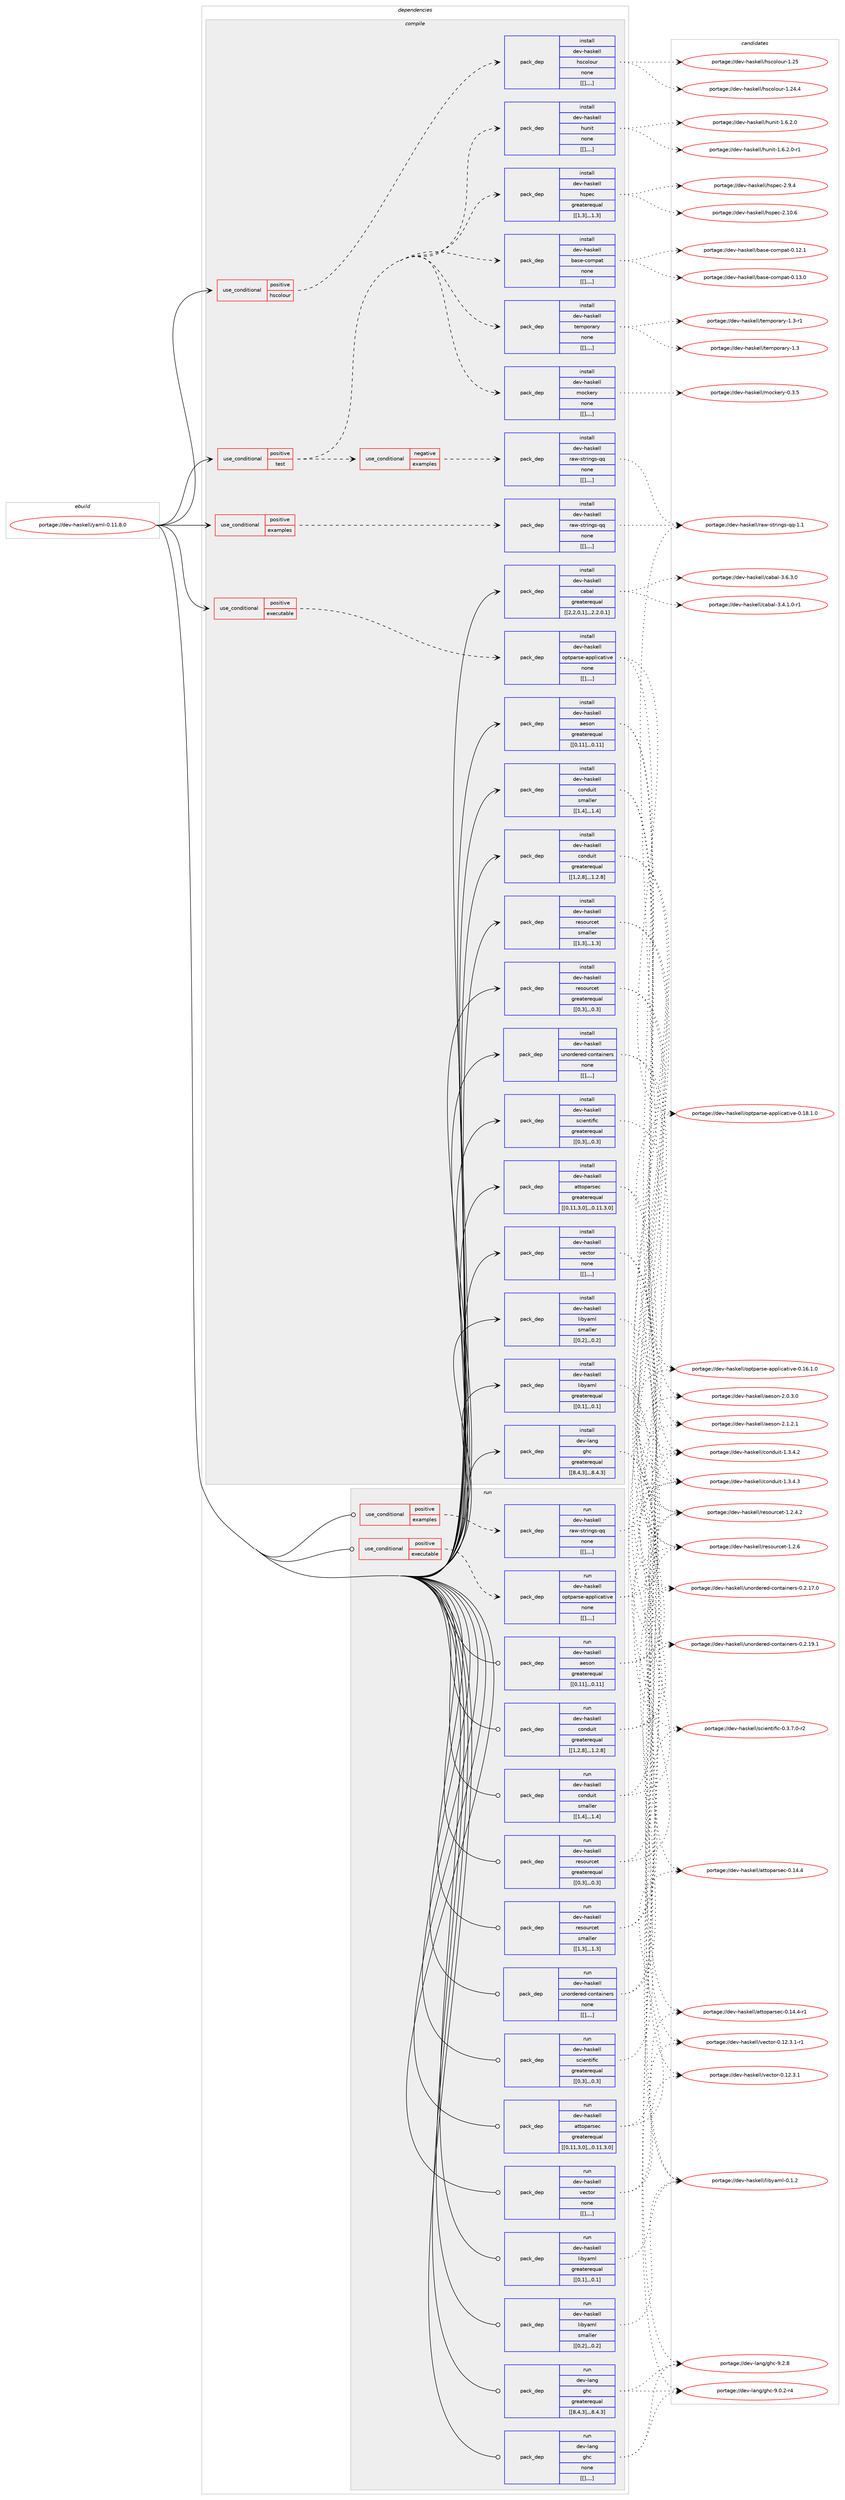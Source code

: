 digraph prolog {

# *************
# Graph options
# *************

newrank=true;
concentrate=true;
compound=true;
graph [rankdir=LR,fontname=Helvetica,fontsize=10,ranksep=1.5];#, ranksep=2.5, nodesep=0.2];
edge  [arrowhead=vee];
node  [fontname=Helvetica,fontsize=10];

# **********
# The ebuild
# **********

subgraph cluster_leftcol {
color=gray;
label=<<i>ebuild</i>>;
id [label="portage://dev-haskell/yaml-0.11.8.0", color=red, width=4, href="../dev-haskell/yaml-0.11.8.0.svg"];
}

# ****************
# The dependencies
# ****************

subgraph cluster_midcol {
color=gray;
label=<<i>dependencies</i>>;
subgraph cluster_compile {
fillcolor="#eeeeee";
style=filled;
label=<<i>compile</i>>;
subgraph cond21760 {
dependency92194 [label=<<TABLE BORDER="0" CELLBORDER="1" CELLSPACING="0" CELLPADDING="4"><TR><TD ROWSPAN="3" CELLPADDING="10">use_conditional</TD></TR><TR><TD>positive</TD></TR><TR><TD>examples</TD></TR></TABLE>>, shape=none, color=red];
subgraph pack69384 {
dependency92195 [label=<<TABLE BORDER="0" CELLBORDER="1" CELLSPACING="0" CELLPADDING="4" WIDTH="220"><TR><TD ROWSPAN="6" CELLPADDING="30">pack_dep</TD></TR><TR><TD WIDTH="110">install</TD></TR><TR><TD>dev-haskell</TD></TR><TR><TD>raw-strings-qq</TD></TR><TR><TD>none</TD></TR><TR><TD>[[],,,,]</TD></TR></TABLE>>, shape=none, color=blue];
}
dependency92194:e -> dependency92195:w [weight=20,style="dashed",arrowhead="vee"];
}
id:e -> dependency92194:w [weight=20,style="solid",arrowhead="vee"];
subgraph cond21761 {
dependency92196 [label=<<TABLE BORDER="0" CELLBORDER="1" CELLSPACING="0" CELLPADDING="4"><TR><TD ROWSPAN="3" CELLPADDING="10">use_conditional</TD></TR><TR><TD>positive</TD></TR><TR><TD>executable</TD></TR></TABLE>>, shape=none, color=red];
subgraph pack69385 {
dependency92197 [label=<<TABLE BORDER="0" CELLBORDER="1" CELLSPACING="0" CELLPADDING="4" WIDTH="220"><TR><TD ROWSPAN="6" CELLPADDING="30">pack_dep</TD></TR><TR><TD WIDTH="110">install</TD></TR><TR><TD>dev-haskell</TD></TR><TR><TD>optparse-applicative</TD></TR><TR><TD>none</TD></TR><TR><TD>[[],,,,]</TD></TR></TABLE>>, shape=none, color=blue];
}
dependency92196:e -> dependency92197:w [weight=20,style="dashed",arrowhead="vee"];
}
id:e -> dependency92196:w [weight=20,style="solid",arrowhead="vee"];
subgraph cond21762 {
dependency92198 [label=<<TABLE BORDER="0" CELLBORDER="1" CELLSPACING="0" CELLPADDING="4"><TR><TD ROWSPAN="3" CELLPADDING="10">use_conditional</TD></TR><TR><TD>positive</TD></TR><TR><TD>hscolour</TD></TR></TABLE>>, shape=none, color=red];
subgraph pack69386 {
dependency92199 [label=<<TABLE BORDER="0" CELLBORDER="1" CELLSPACING="0" CELLPADDING="4" WIDTH="220"><TR><TD ROWSPAN="6" CELLPADDING="30">pack_dep</TD></TR><TR><TD WIDTH="110">install</TD></TR><TR><TD>dev-haskell</TD></TR><TR><TD>hscolour</TD></TR><TR><TD>none</TD></TR><TR><TD>[[],,,,]</TD></TR></TABLE>>, shape=none, color=blue];
}
dependency92198:e -> dependency92199:w [weight=20,style="dashed",arrowhead="vee"];
}
id:e -> dependency92198:w [weight=20,style="solid",arrowhead="vee"];
subgraph cond21763 {
dependency92200 [label=<<TABLE BORDER="0" CELLBORDER="1" CELLSPACING="0" CELLPADDING="4"><TR><TD ROWSPAN="3" CELLPADDING="10">use_conditional</TD></TR><TR><TD>positive</TD></TR><TR><TD>test</TD></TR></TABLE>>, shape=none, color=red];
subgraph pack69387 {
dependency92201 [label=<<TABLE BORDER="0" CELLBORDER="1" CELLSPACING="0" CELLPADDING="4" WIDTH="220"><TR><TD ROWSPAN="6" CELLPADDING="30">pack_dep</TD></TR><TR><TD WIDTH="110">install</TD></TR><TR><TD>dev-haskell</TD></TR><TR><TD>base-compat</TD></TR><TR><TD>none</TD></TR><TR><TD>[[],,,,]</TD></TR></TABLE>>, shape=none, color=blue];
}
dependency92200:e -> dependency92201:w [weight=20,style="dashed",arrowhead="vee"];
subgraph pack69388 {
dependency92202 [label=<<TABLE BORDER="0" CELLBORDER="1" CELLSPACING="0" CELLPADDING="4" WIDTH="220"><TR><TD ROWSPAN="6" CELLPADDING="30">pack_dep</TD></TR><TR><TD WIDTH="110">install</TD></TR><TR><TD>dev-haskell</TD></TR><TR><TD>hspec</TD></TR><TR><TD>greaterequal</TD></TR><TR><TD>[[1,3],,,1.3]</TD></TR></TABLE>>, shape=none, color=blue];
}
dependency92200:e -> dependency92202:w [weight=20,style="dashed",arrowhead="vee"];
subgraph pack69389 {
dependency92203 [label=<<TABLE BORDER="0" CELLBORDER="1" CELLSPACING="0" CELLPADDING="4" WIDTH="220"><TR><TD ROWSPAN="6" CELLPADDING="30">pack_dep</TD></TR><TR><TD WIDTH="110">install</TD></TR><TR><TD>dev-haskell</TD></TR><TR><TD>hunit</TD></TR><TR><TD>none</TD></TR><TR><TD>[[],,,,]</TD></TR></TABLE>>, shape=none, color=blue];
}
dependency92200:e -> dependency92203:w [weight=20,style="dashed",arrowhead="vee"];
subgraph pack69390 {
dependency92204 [label=<<TABLE BORDER="0" CELLBORDER="1" CELLSPACING="0" CELLPADDING="4" WIDTH="220"><TR><TD ROWSPAN="6" CELLPADDING="30">pack_dep</TD></TR><TR><TD WIDTH="110">install</TD></TR><TR><TD>dev-haskell</TD></TR><TR><TD>mockery</TD></TR><TR><TD>none</TD></TR><TR><TD>[[],,,,]</TD></TR></TABLE>>, shape=none, color=blue];
}
dependency92200:e -> dependency92204:w [weight=20,style="dashed",arrowhead="vee"];
subgraph pack69391 {
dependency92205 [label=<<TABLE BORDER="0" CELLBORDER="1" CELLSPACING="0" CELLPADDING="4" WIDTH="220"><TR><TD ROWSPAN="6" CELLPADDING="30">pack_dep</TD></TR><TR><TD WIDTH="110">install</TD></TR><TR><TD>dev-haskell</TD></TR><TR><TD>temporary</TD></TR><TR><TD>none</TD></TR><TR><TD>[[],,,,]</TD></TR></TABLE>>, shape=none, color=blue];
}
dependency92200:e -> dependency92205:w [weight=20,style="dashed",arrowhead="vee"];
subgraph cond21764 {
dependency92206 [label=<<TABLE BORDER="0" CELLBORDER="1" CELLSPACING="0" CELLPADDING="4"><TR><TD ROWSPAN="3" CELLPADDING="10">use_conditional</TD></TR><TR><TD>negative</TD></TR><TR><TD>examples</TD></TR></TABLE>>, shape=none, color=red];
subgraph pack69392 {
dependency92207 [label=<<TABLE BORDER="0" CELLBORDER="1" CELLSPACING="0" CELLPADDING="4" WIDTH="220"><TR><TD ROWSPAN="6" CELLPADDING="30">pack_dep</TD></TR><TR><TD WIDTH="110">install</TD></TR><TR><TD>dev-haskell</TD></TR><TR><TD>raw-strings-qq</TD></TR><TR><TD>none</TD></TR><TR><TD>[[],,,,]</TD></TR></TABLE>>, shape=none, color=blue];
}
dependency92206:e -> dependency92207:w [weight=20,style="dashed",arrowhead="vee"];
}
dependency92200:e -> dependency92206:w [weight=20,style="dashed",arrowhead="vee"];
}
id:e -> dependency92200:w [weight=20,style="solid",arrowhead="vee"];
subgraph pack69393 {
dependency92208 [label=<<TABLE BORDER="0" CELLBORDER="1" CELLSPACING="0" CELLPADDING="4" WIDTH="220"><TR><TD ROWSPAN="6" CELLPADDING="30">pack_dep</TD></TR><TR><TD WIDTH="110">install</TD></TR><TR><TD>dev-haskell</TD></TR><TR><TD>aeson</TD></TR><TR><TD>greaterequal</TD></TR><TR><TD>[[0,11],,,0.11]</TD></TR></TABLE>>, shape=none, color=blue];
}
id:e -> dependency92208:w [weight=20,style="solid",arrowhead="vee"];
subgraph pack69394 {
dependency92209 [label=<<TABLE BORDER="0" CELLBORDER="1" CELLSPACING="0" CELLPADDING="4" WIDTH="220"><TR><TD ROWSPAN="6" CELLPADDING="30">pack_dep</TD></TR><TR><TD WIDTH="110">install</TD></TR><TR><TD>dev-haskell</TD></TR><TR><TD>attoparsec</TD></TR><TR><TD>greaterequal</TD></TR><TR><TD>[[0,11,3,0],,,0.11.3.0]</TD></TR></TABLE>>, shape=none, color=blue];
}
id:e -> dependency92209:w [weight=20,style="solid",arrowhead="vee"];
subgraph pack69395 {
dependency92210 [label=<<TABLE BORDER="0" CELLBORDER="1" CELLSPACING="0" CELLPADDING="4" WIDTH="220"><TR><TD ROWSPAN="6" CELLPADDING="30">pack_dep</TD></TR><TR><TD WIDTH="110">install</TD></TR><TR><TD>dev-haskell</TD></TR><TR><TD>cabal</TD></TR><TR><TD>greaterequal</TD></TR><TR><TD>[[2,2,0,1],,,2.2.0.1]</TD></TR></TABLE>>, shape=none, color=blue];
}
id:e -> dependency92210:w [weight=20,style="solid",arrowhead="vee"];
subgraph pack69396 {
dependency92211 [label=<<TABLE BORDER="0" CELLBORDER="1" CELLSPACING="0" CELLPADDING="4" WIDTH="220"><TR><TD ROWSPAN="6" CELLPADDING="30">pack_dep</TD></TR><TR><TD WIDTH="110">install</TD></TR><TR><TD>dev-haskell</TD></TR><TR><TD>conduit</TD></TR><TR><TD>greaterequal</TD></TR><TR><TD>[[1,2,8],,,1.2.8]</TD></TR></TABLE>>, shape=none, color=blue];
}
id:e -> dependency92211:w [weight=20,style="solid",arrowhead="vee"];
subgraph pack69397 {
dependency92212 [label=<<TABLE BORDER="0" CELLBORDER="1" CELLSPACING="0" CELLPADDING="4" WIDTH="220"><TR><TD ROWSPAN="6" CELLPADDING="30">pack_dep</TD></TR><TR><TD WIDTH="110">install</TD></TR><TR><TD>dev-haskell</TD></TR><TR><TD>conduit</TD></TR><TR><TD>smaller</TD></TR><TR><TD>[[1,4],,,1.4]</TD></TR></TABLE>>, shape=none, color=blue];
}
id:e -> dependency92212:w [weight=20,style="solid",arrowhead="vee"];
subgraph pack69398 {
dependency92213 [label=<<TABLE BORDER="0" CELLBORDER="1" CELLSPACING="0" CELLPADDING="4" WIDTH="220"><TR><TD ROWSPAN="6" CELLPADDING="30">pack_dep</TD></TR><TR><TD WIDTH="110">install</TD></TR><TR><TD>dev-haskell</TD></TR><TR><TD>libyaml</TD></TR><TR><TD>greaterequal</TD></TR><TR><TD>[[0,1],,,0.1]</TD></TR></TABLE>>, shape=none, color=blue];
}
id:e -> dependency92213:w [weight=20,style="solid",arrowhead="vee"];
subgraph pack69399 {
dependency92214 [label=<<TABLE BORDER="0" CELLBORDER="1" CELLSPACING="0" CELLPADDING="4" WIDTH="220"><TR><TD ROWSPAN="6" CELLPADDING="30">pack_dep</TD></TR><TR><TD WIDTH="110">install</TD></TR><TR><TD>dev-haskell</TD></TR><TR><TD>libyaml</TD></TR><TR><TD>smaller</TD></TR><TR><TD>[[0,2],,,0.2]</TD></TR></TABLE>>, shape=none, color=blue];
}
id:e -> dependency92214:w [weight=20,style="solid",arrowhead="vee"];
subgraph pack69400 {
dependency92215 [label=<<TABLE BORDER="0" CELLBORDER="1" CELLSPACING="0" CELLPADDING="4" WIDTH="220"><TR><TD ROWSPAN="6" CELLPADDING="30">pack_dep</TD></TR><TR><TD WIDTH="110">install</TD></TR><TR><TD>dev-haskell</TD></TR><TR><TD>resourcet</TD></TR><TR><TD>greaterequal</TD></TR><TR><TD>[[0,3],,,0.3]</TD></TR></TABLE>>, shape=none, color=blue];
}
id:e -> dependency92215:w [weight=20,style="solid",arrowhead="vee"];
subgraph pack69401 {
dependency92216 [label=<<TABLE BORDER="0" CELLBORDER="1" CELLSPACING="0" CELLPADDING="4" WIDTH="220"><TR><TD ROWSPAN="6" CELLPADDING="30">pack_dep</TD></TR><TR><TD WIDTH="110">install</TD></TR><TR><TD>dev-haskell</TD></TR><TR><TD>resourcet</TD></TR><TR><TD>smaller</TD></TR><TR><TD>[[1,3],,,1.3]</TD></TR></TABLE>>, shape=none, color=blue];
}
id:e -> dependency92216:w [weight=20,style="solid",arrowhead="vee"];
subgraph pack69402 {
dependency92217 [label=<<TABLE BORDER="0" CELLBORDER="1" CELLSPACING="0" CELLPADDING="4" WIDTH="220"><TR><TD ROWSPAN="6" CELLPADDING="30">pack_dep</TD></TR><TR><TD WIDTH="110">install</TD></TR><TR><TD>dev-haskell</TD></TR><TR><TD>scientific</TD></TR><TR><TD>greaterequal</TD></TR><TR><TD>[[0,3],,,0.3]</TD></TR></TABLE>>, shape=none, color=blue];
}
id:e -> dependency92217:w [weight=20,style="solid",arrowhead="vee"];
subgraph pack69403 {
dependency92218 [label=<<TABLE BORDER="0" CELLBORDER="1" CELLSPACING="0" CELLPADDING="4" WIDTH="220"><TR><TD ROWSPAN="6" CELLPADDING="30">pack_dep</TD></TR><TR><TD WIDTH="110">install</TD></TR><TR><TD>dev-haskell</TD></TR><TR><TD>unordered-containers</TD></TR><TR><TD>none</TD></TR><TR><TD>[[],,,,]</TD></TR></TABLE>>, shape=none, color=blue];
}
id:e -> dependency92218:w [weight=20,style="solid",arrowhead="vee"];
subgraph pack69404 {
dependency92219 [label=<<TABLE BORDER="0" CELLBORDER="1" CELLSPACING="0" CELLPADDING="4" WIDTH="220"><TR><TD ROWSPAN="6" CELLPADDING="30">pack_dep</TD></TR><TR><TD WIDTH="110">install</TD></TR><TR><TD>dev-haskell</TD></TR><TR><TD>vector</TD></TR><TR><TD>none</TD></TR><TR><TD>[[],,,,]</TD></TR></TABLE>>, shape=none, color=blue];
}
id:e -> dependency92219:w [weight=20,style="solid",arrowhead="vee"];
subgraph pack69405 {
dependency92220 [label=<<TABLE BORDER="0" CELLBORDER="1" CELLSPACING="0" CELLPADDING="4" WIDTH="220"><TR><TD ROWSPAN="6" CELLPADDING="30">pack_dep</TD></TR><TR><TD WIDTH="110">install</TD></TR><TR><TD>dev-lang</TD></TR><TR><TD>ghc</TD></TR><TR><TD>greaterequal</TD></TR><TR><TD>[[8,4,3],,,8.4.3]</TD></TR></TABLE>>, shape=none, color=blue];
}
id:e -> dependency92220:w [weight=20,style="solid",arrowhead="vee"];
}
subgraph cluster_compileandrun {
fillcolor="#eeeeee";
style=filled;
label=<<i>compile and run</i>>;
}
subgraph cluster_run {
fillcolor="#eeeeee";
style=filled;
label=<<i>run</i>>;
subgraph cond21765 {
dependency92221 [label=<<TABLE BORDER="0" CELLBORDER="1" CELLSPACING="0" CELLPADDING="4"><TR><TD ROWSPAN="3" CELLPADDING="10">use_conditional</TD></TR><TR><TD>positive</TD></TR><TR><TD>examples</TD></TR></TABLE>>, shape=none, color=red];
subgraph pack69406 {
dependency92222 [label=<<TABLE BORDER="0" CELLBORDER="1" CELLSPACING="0" CELLPADDING="4" WIDTH="220"><TR><TD ROWSPAN="6" CELLPADDING="30">pack_dep</TD></TR><TR><TD WIDTH="110">run</TD></TR><TR><TD>dev-haskell</TD></TR><TR><TD>raw-strings-qq</TD></TR><TR><TD>none</TD></TR><TR><TD>[[],,,,]</TD></TR></TABLE>>, shape=none, color=blue];
}
dependency92221:e -> dependency92222:w [weight=20,style="dashed",arrowhead="vee"];
}
id:e -> dependency92221:w [weight=20,style="solid",arrowhead="odot"];
subgraph cond21766 {
dependency92223 [label=<<TABLE BORDER="0" CELLBORDER="1" CELLSPACING="0" CELLPADDING="4"><TR><TD ROWSPAN="3" CELLPADDING="10">use_conditional</TD></TR><TR><TD>positive</TD></TR><TR><TD>executable</TD></TR></TABLE>>, shape=none, color=red];
subgraph pack69407 {
dependency92224 [label=<<TABLE BORDER="0" CELLBORDER="1" CELLSPACING="0" CELLPADDING="4" WIDTH="220"><TR><TD ROWSPAN="6" CELLPADDING="30">pack_dep</TD></TR><TR><TD WIDTH="110">run</TD></TR><TR><TD>dev-haskell</TD></TR><TR><TD>optparse-applicative</TD></TR><TR><TD>none</TD></TR><TR><TD>[[],,,,]</TD></TR></TABLE>>, shape=none, color=blue];
}
dependency92223:e -> dependency92224:w [weight=20,style="dashed",arrowhead="vee"];
}
id:e -> dependency92223:w [weight=20,style="solid",arrowhead="odot"];
subgraph pack69408 {
dependency92225 [label=<<TABLE BORDER="0" CELLBORDER="1" CELLSPACING="0" CELLPADDING="4" WIDTH="220"><TR><TD ROWSPAN="6" CELLPADDING="30">pack_dep</TD></TR><TR><TD WIDTH="110">run</TD></TR><TR><TD>dev-haskell</TD></TR><TR><TD>aeson</TD></TR><TR><TD>greaterequal</TD></TR><TR><TD>[[0,11],,,0.11]</TD></TR></TABLE>>, shape=none, color=blue];
}
id:e -> dependency92225:w [weight=20,style="solid",arrowhead="odot"];
subgraph pack69409 {
dependency92226 [label=<<TABLE BORDER="0" CELLBORDER="1" CELLSPACING="0" CELLPADDING="4" WIDTH="220"><TR><TD ROWSPAN="6" CELLPADDING="30">pack_dep</TD></TR><TR><TD WIDTH="110">run</TD></TR><TR><TD>dev-haskell</TD></TR><TR><TD>attoparsec</TD></TR><TR><TD>greaterequal</TD></TR><TR><TD>[[0,11,3,0],,,0.11.3.0]</TD></TR></TABLE>>, shape=none, color=blue];
}
id:e -> dependency92226:w [weight=20,style="solid",arrowhead="odot"];
subgraph pack69410 {
dependency92227 [label=<<TABLE BORDER="0" CELLBORDER="1" CELLSPACING="0" CELLPADDING="4" WIDTH="220"><TR><TD ROWSPAN="6" CELLPADDING="30">pack_dep</TD></TR><TR><TD WIDTH="110">run</TD></TR><TR><TD>dev-haskell</TD></TR><TR><TD>conduit</TD></TR><TR><TD>greaterequal</TD></TR><TR><TD>[[1,2,8],,,1.2.8]</TD></TR></TABLE>>, shape=none, color=blue];
}
id:e -> dependency92227:w [weight=20,style="solid",arrowhead="odot"];
subgraph pack69411 {
dependency92228 [label=<<TABLE BORDER="0" CELLBORDER="1" CELLSPACING="0" CELLPADDING="4" WIDTH="220"><TR><TD ROWSPAN="6" CELLPADDING="30">pack_dep</TD></TR><TR><TD WIDTH="110">run</TD></TR><TR><TD>dev-haskell</TD></TR><TR><TD>conduit</TD></TR><TR><TD>smaller</TD></TR><TR><TD>[[1,4],,,1.4]</TD></TR></TABLE>>, shape=none, color=blue];
}
id:e -> dependency92228:w [weight=20,style="solid",arrowhead="odot"];
subgraph pack69412 {
dependency92229 [label=<<TABLE BORDER="0" CELLBORDER="1" CELLSPACING="0" CELLPADDING="4" WIDTH="220"><TR><TD ROWSPAN="6" CELLPADDING="30">pack_dep</TD></TR><TR><TD WIDTH="110">run</TD></TR><TR><TD>dev-haskell</TD></TR><TR><TD>libyaml</TD></TR><TR><TD>greaterequal</TD></TR><TR><TD>[[0,1],,,0.1]</TD></TR></TABLE>>, shape=none, color=blue];
}
id:e -> dependency92229:w [weight=20,style="solid",arrowhead="odot"];
subgraph pack69413 {
dependency92230 [label=<<TABLE BORDER="0" CELLBORDER="1" CELLSPACING="0" CELLPADDING="4" WIDTH="220"><TR><TD ROWSPAN="6" CELLPADDING="30">pack_dep</TD></TR><TR><TD WIDTH="110">run</TD></TR><TR><TD>dev-haskell</TD></TR><TR><TD>libyaml</TD></TR><TR><TD>smaller</TD></TR><TR><TD>[[0,2],,,0.2]</TD></TR></TABLE>>, shape=none, color=blue];
}
id:e -> dependency92230:w [weight=20,style="solid",arrowhead="odot"];
subgraph pack69414 {
dependency92231 [label=<<TABLE BORDER="0" CELLBORDER="1" CELLSPACING="0" CELLPADDING="4" WIDTH="220"><TR><TD ROWSPAN="6" CELLPADDING="30">pack_dep</TD></TR><TR><TD WIDTH="110">run</TD></TR><TR><TD>dev-haskell</TD></TR><TR><TD>resourcet</TD></TR><TR><TD>greaterequal</TD></TR><TR><TD>[[0,3],,,0.3]</TD></TR></TABLE>>, shape=none, color=blue];
}
id:e -> dependency92231:w [weight=20,style="solid",arrowhead="odot"];
subgraph pack69415 {
dependency92232 [label=<<TABLE BORDER="0" CELLBORDER="1" CELLSPACING="0" CELLPADDING="4" WIDTH="220"><TR><TD ROWSPAN="6" CELLPADDING="30">pack_dep</TD></TR><TR><TD WIDTH="110">run</TD></TR><TR><TD>dev-haskell</TD></TR><TR><TD>resourcet</TD></TR><TR><TD>smaller</TD></TR><TR><TD>[[1,3],,,1.3]</TD></TR></TABLE>>, shape=none, color=blue];
}
id:e -> dependency92232:w [weight=20,style="solid",arrowhead="odot"];
subgraph pack69416 {
dependency92233 [label=<<TABLE BORDER="0" CELLBORDER="1" CELLSPACING="0" CELLPADDING="4" WIDTH="220"><TR><TD ROWSPAN="6" CELLPADDING="30">pack_dep</TD></TR><TR><TD WIDTH="110">run</TD></TR><TR><TD>dev-haskell</TD></TR><TR><TD>scientific</TD></TR><TR><TD>greaterequal</TD></TR><TR><TD>[[0,3],,,0.3]</TD></TR></TABLE>>, shape=none, color=blue];
}
id:e -> dependency92233:w [weight=20,style="solid",arrowhead="odot"];
subgraph pack69417 {
dependency92234 [label=<<TABLE BORDER="0" CELLBORDER="1" CELLSPACING="0" CELLPADDING="4" WIDTH="220"><TR><TD ROWSPAN="6" CELLPADDING="30">pack_dep</TD></TR><TR><TD WIDTH="110">run</TD></TR><TR><TD>dev-haskell</TD></TR><TR><TD>unordered-containers</TD></TR><TR><TD>none</TD></TR><TR><TD>[[],,,,]</TD></TR></TABLE>>, shape=none, color=blue];
}
id:e -> dependency92234:w [weight=20,style="solid",arrowhead="odot"];
subgraph pack69418 {
dependency92235 [label=<<TABLE BORDER="0" CELLBORDER="1" CELLSPACING="0" CELLPADDING="4" WIDTH="220"><TR><TD ROWSPAN="6" CELLPADDING="30">pack_dep</TD></TR><TR><TD WIDTH="110">run</TD></TR><TR><TD>dev-haskell</TD></TR><TR><TD>vector</TD></TR><TR><TD>none</TD></TR><TR><TD>[[],,,,]</TD></TR></TABLE>>, shape=none, color=blue];
}
id:e -> dependency92235:w [weight=20,style="solid",arrowhead="odot"];
subgraph pack69419 {
dependency92236 [label=<<TABLE BORDER="0" CELLBORDER="1" CELLSPACING="0" CELLPADDING="4" WIDTH="220"><TR><TD ROWSPAN="6" CELLPADDING="30">pack_dep</TD></TR><TR><TD WIDTH="110">run</TD></TR><TR><TD>dev-lang</TD></TR><TR><TD>ghc</TD></TR><TR><TD>greaterequal</TD></TR><TR><TD>[[8,4,3],,,8.4.3]</TD></TR></TABLE>>, shape=none, color=blue];
}
id:e -> dependency92236:w [weight=20,style="solid",arrowhead="odot"];
subgraph pack69420 {
dependency92237 [label=<<TABLE BORDER="0" CELLBORDER="1" CELLSPACING="0" CELLPADDING="4" WIDTH="220"><TR><TD ROWSPAN="6" CELLPADDING="30">pack_dep</TD></TR><TR><TD WIDTH="110">run</TD></TR><TR><TD>dev-lang</TD></TR><TR><TD>ghc</TD></TR><TR><TD>none</TD></TR><TR><TD>[[],,,,]</TD></TR></TABLE>>, shape=none, color=blue];
}
id:e -> dependency92237:w [weight=20,style="solid",arrowhead="odot"];
}
}

# **************
# The candidates
# **************

subgraph cluster_choices {
rank=same;
color=gray;
label=<<i>candidates</i>>;

subgraph choice69384 {
color=black;
nodesep=1;
choice10010111845104971151071011081084711497119451151161141051101031154511311345494649 [label="portage://dev-haskell/raw-strings-qq-1.1", color=red, width=4,href="../dev-haskell/raw-strings-qq-1.1.svg"];
dependency92195:e -> choice10010111845104971151071011081084711497119451151161141051101031154511311345494649:w [style=dotted,weight="100"];
}
subgraph choice69385 {
color=black;
nodesep=1;
choice1001011184510497115107101108108471111121161129711411510145971121121081059997116105118101454846495646494648 [label="portage://dev-haskell/optparse-applicative-0.18.1.0", color=red, width=4,href="../dev-haskell/optparse-applicative-0.18.1.0.svg"];
choice1001011184510497115107101108108471111121161129711411510145971121121081059997116105118101454846495446494648 [label="portage://dev-haskell/optparse-applicative-0.16.1.0", color=red, width=4,href="../dev-haskell/optparse-applicative-0.16.1.0.svg"];
dependency92197:e -> choice1001011184510497115107101108108471111121161129711411510145971121121081059997116105118101454846495646494648:w [style=dotted,weight="100"];
dependency92197:e -> choice1001011184510497115107101108108471111121161129711411510145971121121081059997116105118101454846495446494648:w [style=dotted,weight="100"];
}
subgraph choice69386 {
color=black;
nodesep=1;
choice100101118451049711510710110810847104115991111081111171144549465053 [label="portage://dev-haskell/hscolour-1.25", color=red, width=4,href="../dev-haskell/hscolour-1.25.svg"];
choice1001011184510497115107101108108471041159911110811111711445494650524652 [label="portage://dev-haskell/hscolour-1.24.4", color=red, width=4,href="../dev-haskell/hscolour-1.24.4.svg"];
dependency92199:e -> choice100101118451049711510710110810847104115991111081111171144549465053:w [style=dotted,weight="100"];
dependency92199:e -> choice1001011184510497115107101108108471041159911110811111711445494650524652:w [style=dotted,weight="100"];
}
subgraph choice69387 {
color=black;
nodesep=1;
choice100101118451049711510710110810847989711510145991111091129711645484649514648 [label="portage://dev-haskell/base-compat-0.13.0", color=red, width=4,href="../dev-haskell/base-compat-0.13.0.svg"];
choice100101118451049711510710110810847989711510145991111091129711645484649504649 [label="portage://dev-haskell/base-compat-0.12.1", color=red, width=4,href="../dev-haskell/base-compat-0.12.1.svg"];
dependency92201:e -> choice100101118451049711510710110810847989711510145991111091129711645484649514648:w [style=dotted,weight="100"];
dependency92201:e -> choice100101118451049711510710110810847989711510145991111091129711645484649504649:w [style=dotted,weight="100"];
}
subgraph choice69388 {
color=black;
nodesep=1;
choice1001011184510497115107101108108471041151121019945504649484654 [label="portage://dev-haskell/hspec-2.10.6", color=red, width=4,href="../dev-haskell/hspec-2.10.6.svg"];
choice10010111845104971151071011081084710411511210199455046574652 [label="portage://dev-haskell/hspec-2.9.4", color=red, width=4,href="../dev-haskell/hspec-2.9.4.svg"];
dependency92202:e -> choice1001011184510497115107101108108471041151121019945504649484654:w [style=dotted,weight="100"];
dependency92202:e -> choice10010111845104971151071011081084710411511210199455046574652:w [style=dotted,weight="100"];
}
subgraph choice69389 {
color=black;
nodesep=1;
choice10010111845104971151071011081084710411711010511645494654465046484511449 [label="portage://dev-haskell/hunit-1.6.2.0-r1", color=red, width=4,href="../dev-haskell/hunit-1.6.2.0-r1.svg"];
choice1001011184510497115107101108108471041171101051164549465446504648 [label="portage://dev-haskell/hunit-1.6.2.0", color=red, width=4,href="../dev-haskell/hunit-1.6.2.0.svg"];
dependency92203:e -> choice10010111845104971151071011081084710411711010511645494654465046484511449:w [style=dotted,weight="100"];
dependency92203:e -> choice1001011184510497115107101108108471041171101051164549465446504648:w [style=dotted,weight="100"];
}
subgraph choice69390 {
color=black;
nodesep=1;
choice10010111845104971151071011081084710911199107101114121454846514653 [label="portage://dev-haskell/mockery-0.3.5", color=red, width=4,href="../dev-haskell/mockery-0.3.5.svg"];
dependency92204:e -> choice10010111845104971151071011081084710911199107101114121454846514653:w [style=dotted,weight="100"];
}
subgraph choice69391 {
color=black;
nodesep=1;
choice10010111845104971151071011081084711610110911211111497114121454946514511449 [label="portage://dev-haskell/temporary-1.3-r1", color=red, width=4,href="../dev-haskell/temporary-1.3-r1.svg"];
choice1001011184510497115107101108108471161011091121111149711412145494651 [label="portage://dev-haskell/temporary-1.3", color=red, width=4,href="../dev-haskell/temporary-1.3.svg"];
dependency92205:e -> choice10010111845104971151071011081084711610110911211111497114121454946514511449:w [style=dotted,weight="100"];
dependency92205:e -> choice1001011184510497115107101108108471161011091121111149711412145494651:w [style=dotted,weight="100"];
}
subgraph choice69392 {
color=black;
nodesep=1;
choice10010111845104971151071011081084711497119451151161141051101031154511311345494649 [label="portage://dev-haskell/raw-strings-qq-1.1", color=red, width=4,href="../dev-haskell/raw-strings-qq-1.1.svg"];
dependency92207:e -> choice10010111845104971151071011081084711497119451151161141051101031154511311345494649:w [style=dotted,weight="100"];
}
subgraph choice69393 {
color=black;
nodesep=1;
choice100101118451049711510710110810847971011151111104550464946504649 [label="portage://dev-haskell/aeson-2.1.2.1", color=red, width=4,href="../dev-haskell/aeson-2.1.2.1.svg"];
choice100101118451049711510710110810847971011151111104550464846514648 [label="portage://dev-haskell/aeson-2.0.3.0", color=red, width=4,href="../dev-haskell/aeson-2.0.3.0.svg"];
dependency92208:e -> choice100101118451049711510710110810847971011151111104550464946504649:w [style=dotted,weight="100"];
dependency92208:e -> choice100101118451049711510710110810847971011151111104550464846514648:w [style=dotted,weight="100"];
}
subgraph choice69394 {
color=black;
nodesep=1;
choice100101118451049711510710110810847971161161111129711411510199454846495246524511449 [label="portage://dev-haskell/attoparsec-0.14.4-r1", color=red, width=4,href="../dev-haskell/attoparsec-0.14.4-r1.svg"];
choice10010111845104971151071011081084797116116111112971141151019945484649524652 [label="portage://dev-haskell/attoparsec-0.14.4", color=red, width=4,href="../dev-haskell/attoparsec-0.14.4.svg"];
dependency92209:e -> choice100101118451049711510710110810847971161161111129711411510199454846495246524511449:w [style=dotted,weight="100"];
dependency92209:e -> choice10010111845104971151071011081084797116116111112971141151019945484649524652:w [style=dotted,weight="100"];
}
subgraph choice69395 {
color=black;
nodesep=1;
choice100101118451049711510710110810847999798971084551465446514648 [label="portage://dev-haskell/cabal-3.6.3.0", color=red, width=4,href="../dev-haskell/cabal-3.6.3.0.svg"];
choice1001011184510497115107101108108479997989710845514652464946484511449 [label="portage://dev-haskell/cabal-3.4.1.0-r1", color=red, width=4,href="../dev-haskell/cabal-3.4.1.0-r1.svg"];
dependency92210:e -> choice100101118451049711510710110810847999798971084551465446514648:w [style=dotted,weight="100"];
dependency92210:e -> choice1001011184510497115107101108108479997989710845514652464946484511449:w [style=dotted,weight="100"];
}
subgraph choice69396 {
color=black;
nodesep=1;
choice100101118451049711510710110810847991111101001171051164549465146524651 [label="portage://dev-haskell/conduit-1.3.4.3", color=red, width=4,href="../dev-haskell/conduit-1.3.4.3.svg"];
choice100101118451049711510710110810847991111101001171051164549465146524650 [label="portage://dev-haskell/conduit-1.3.4.2", color=red, width=4,href="../dev-haskell/conduit-1.3.4.2.svg"];
dependency92211:e -> choice100101118451049711510710110810847991111101001171051164549465146524651:w [style=dotted,weight="100"];
dependency92211:e -> choice100101118451049711510710110810847991111101001171051164549465146524650:w [style=dotted,weight="100"];
}
subgraph choice69397 {
color=black;
nodesep=1;
choice100101118451049711510710110810847991111101001171051164549465146524651 [label="portage://dev-haskell/conduit-1.3.4.3", color=red, width=4,href="../dev-haskell/conduit-1.3.4.3.svg"];
choice100101118451049711510710110810847991111101001171051164549465146524650 [label="portage://dev-haskell/conduit-1.3.4.2", color=red, width=4,href="../dev-haskell/conduit-1.3.4.2.svg"];
dependency92212:e -> choice100101118451049711510710110810847991111101001171051164549465146524651:w [style=dotted,weight="100"];
dependency92212:e -> choice100101118451049711510710110810847991111101001171051164549465146524650:w [style=dotted,weight="100"];
}
subgraph choice69398 {
color=black;
nodesep=1;
choice1001011184510497115107101108108471081059812197109108454846494650 [label="portage://dev-haskell/libyaml-0.1.2", color=red, width=4,href="../dev-haskell/libyaml-0.1.2.svg"];
dependency92213:e -> choice1001011184510497115107101108108471081059812197109108454846494650:w [style=dotted,weight="100"];
}
subgraph choice69399 {
color=black;
nodesep=1;
choice1001011184510497115107101108108471081059812197109108454846494650 [label="portage://dev-haskell/libyaml-0.1.2", color=red, width=4,href="../dev-haskell/libyaml-0.1.2.svg"];
dependency92214:e -> choice1001011184510497115107101108108471081059812197109108454846494650:w [style=dotted,weight="100"];
}
subgraph choice69400 {
color=black;
nodesep=1;
choice10010111845104971151071011081084711410111511111711499101116454946504654 [label="portage://dev-haskell/resourcet-1.2.6", color=red, width=4,href="../dev-haskell/resourcet-1.2.6.svg"];
choice100101118451049711510710110810847114101115111117114991011164549465046524650 [label="portage://dev-haskell/resourcet-1.2.4.2", color=red, width=4,href="../dev-haskell/resourcet-1.2.4.2.svg"];
dependency92215:e -> choice10010111845104971151071011081084711410111511111711499101116454946504654:w [style=dotted,weight="100"];
dependency92215:e -> choice100101118451049711510710110810847114101115111117114991011164549465046524650:w [style=dotted,weight="100"];
}
subgraph choice69401 {
color=black;
nodesep=1;
choice10010111845104971151071011081084711410111511111711499101116454946504654 [label="portage://dev-haskell/resourcet-1.2.6", color=red, width=4,href="../dev-haskell/resourcet-1.2.6.svg"];
choice100101118451049711510710110810847114101115111117114991011164549465046524650 [label="portage://dev-haskell/resourcet-1.2.4.2", color=red, width=4,href="../dev-haskell/resourcet-1.2.4.2.svg"];
dependency92216:e -> choice10010111845104971151071011081084711410111511111711499101116454946504654:w [style=dotted,weight="100"];
dependency92216:e -> choice100101118451049711510710110810847114101115111117114991011164549465046524650:w [style=dotted,weight="100"];
}
subgraph choice69402 {
color=black;
nodesep=1;
choice100101118451049711510710110810847115991051011101161051021059945484651465546484511450 [label="portage://dev-haskell/scientific-0.3.7.0-r2", color=red, width=4,href="../dev-haskell/scientific-0.3.7.0-r2.svg"];
dependency92217:e -> choice100101118451049711510710110810847115991051011101161051021059945484651465546484511450:w [style=dotted,weight="100"];
}
subgraph choice69403 {
color=black;
nodesep=1;
choice100101118451049711510710110810847117110111114100101114101100459911111011697105110101114115454846504649574649 [label="portage://dev-haskell/unordered-containers-0.2.19.1", color=red, width=4,href="../dev-haskell/unordered-containers-0.2.19.1.svg"];
choice100101118451049711510710110810847117110111114100101114101100459911111011697105110101114115454846504649554648 [label="portage://dev-haskell/unordered-containers-0.2.17.0", color=red, width=4,href="../dev-haskell/unordered-containers-0.2.17.0.svg"];
dependency92218:e -> choice100101118451049711510710110810847117110111114100101114101100459911111011697105110101114115454846504649574649:w [style=dotted,weight="100"];
dependency92218:e -> choice100101118451049711510710110810847117110111114100101114101100459911111011697105110101114115454846504649554648:w [style=dotted,weight="100"];
}
subgraph choice69404 {
color=black;
nodesep=1;
choice100101118451049711510710110810847118101991161111144548464950465146494511449 [label="portage://dev-haskell/vector-0.12.3.1-r1", color=red, width=4,href="../dev-haskell/vector-0.12.3.1-r1.svg"];
choice10010111845104971151071011081084711810199116111114454846495046514649 [label="portage://dev-haskell/vector-0.12.3.1", color=red, width=4,href="../dev-haskell/vector-0.12.3.1.svg"];
dependency92219:e -> choice100101118451049711510710110810847118101991161111144548464950465146494511449:w [style=dotted,weight="100"];
dependency92219:e -> choice10010111845104971151071011081084711810199116111114454846495046514649:w [style=dotted,weight="100"];
}
subgraph choice69405 {
color=black;
nodesep=1;
choice10010111845108971101034710310499455746504656 [label="portage://dev-lang/ghc-9.2.8", color=red, width=4,href="../dev-lang/ghc-9.2.8.svg"];
choice100101118451089711010347103104994557464846504511452 [label="portage://dev-lang/ghc-9.0.2-r4", color=red, width=4,href="../dev-lang/ghc-9.0.2-r4.svg"];
dependency92220:e -> choice10010111845108971101034710310499455746504656:w [style=dotted,weight="100"];
dependency92220:e -> choice100101118451089711010347103104994557464846504511452:w [style=dotted,weight="100"];
}
subgraph choice69406 {
color=black;
nodesep=1;
choice10010111845104971151071011081084711497119451151161141051101031154511311345494649 [label="portage://dev-haskell/raw-strings-qq-1.1", color=red, width=4,href="../dev-haskell/raw-strings-qq-1.1.svg"];
dependency92222:e -> choice10010111845104971151071011081084711497119451151161141051101031154511311345494649:w [style=dotted,weight="100"];
}
subgraph choice69407 {
color=black;
nodesep=1;
choice1001011184510497115107101108108471111121161129711411510145971121121081059997116105118101454846495646494648 [label="portage://dev-haskell/optparse-applicative-0.18.1.0", color=red, width=4,href="../dev-haskell/optparse-applicative-0.18.1.0.svg"];
choice1001011184510497115107101108108471111121161129711411510145971121121081059997116105118101454846495446494648 [label="portage://dev-haskell/optparse-applicative-0.16.1.0", color=red, width=4,href="../dev-haskell/optparse-applicative-0.16.1.0.svg"];
dependency92224:e -> choice1001011184510497115107101108108471111121161129711411510145971121121081059997116105118101454846495646494648:w [style=dotted,weight="100"];
dependency92224:e -> choice1001011184510497115107101108108471111121161129711411510145971121121081059997116105118101454846495446494648:w [style=dotted,weight="100"];
}
subgraph choice69408 {
color=black;
nodesep=1;
choice100101118451049711510710110810847971011151111104550464946504649 [label="portage://dev-haskell/aeson-2.1.2.1", color=red, width=4,href="../dev-haskell/aeson-2.1.2.1.svg"];
choice100101118451049711510710110810847971011151111104550464846514648 [label="portage://dev-haskell/aeson-2.0.3.0", color=red, width=4,href="../dev-haskell/aeson-2.0.3.0.svg"];
dependency92225:e -> choice100101118451049711510710110810847971011151111104550464946504649:w [style=dotted,weight="100"];
dependency92225:e -> choice100101118451049711510710110810847971011151111104550464846514648:w [style=dotted,weight="100"];
}
subgraph choice69409 {
color=black;
nodesep=1;
choice100101118451049711510710110810847971161161111129711411510199454846495246524511449 [label="portage://dev-haskell/attoparsec-0.14.4-r1", color=red, width=4,href="../dev-haskell/attoparsec-0.14.4-r1.svg"];
choice10010111845104971151071011081084797116116111112971141151019945484649524652 [label="portage://dev-haskell/attoparsec-0.14.4", color=red, width=4,href="../dev-haskell/attoparsec-0.14.4.svg"];
dependency92226:e -> choice100101118451049711510710110810847971161161111129711411510199454846495246524511449:w [style=dotted,weight="100"];
dependency92226:e -> choice10010111845104971151071011081084797116116111112971141151019945484649524652:w [style=dotted,weight="100"];
}
subgraph choice69410 {
color=black;
nodesep=1;
choice100101118451049711510710110810847991111101001171051164549465146524651 [label="portage://dev-haskell/conduit-1.3.4.3", color=red, width=4,href="../dev-haskell/conduit-1.3.4.3.svg"];
choice100101118451049711510710110810847991111101001171051164549465146524650 [label="portage://dev-haskell/conduit-1.3.4.2", color=red, width=4,href="../dev-haskell/conduit-1.3.4.2.svg"];
dependency92227:e -> choice100101118451049711510710110810847991111101001171051164549465146524651:w [style=dotted,weight="100"];
dependency92227:e -> choice100101118451049711510710110810847991111101001171051164549465146524650:w [style=dotted,weight="100"];
}
subgraph choice69411 {
color=black;
nodesep=1;
choice100101118451049711510710110810847991111101001171051164549465146524651 [label="portage://dev-haskell/conduit-1.3.4.3", color=red, width=4,href="../dev-haskell/conduit-1.3.4.3.svg"];
choice100101118451049711510710110810847991111101001171051164549465146524650 [label="portage://dev-haskell/conduit-1.3.4.2", color=red, width=4,href="../dev-haskell/conduit-1.3.4.2.svg"];
dependency92228:e -> choice100101118451049711510710110810847991111101001171051164549465146524651:w [style=dotted,weight="100"];
dependency92228:e -> choice100101118451049711510710110810847991111101001171051164549465146524650:w [style=dotted,weight="100"];
}
subgraph choice69412 {
color=black;
nodesep=1;
choice1001011184510497115107101108108471081059812197109108454846494650 [label="portage://dev-haskell/libyaml-0.1.2", color=red, width=4,href="../dev-haskell/libyaml-0.1.2.svg"];
dependency92229:e -> choice1001011184510497115107101108108471081059812197109108454846494650:w [style=dotted,weight="100"];
}
subgraph choice69413 {
color=black;
nodesep=1;
choice1001011184510497115107101108108471081059812197109108454846494650 [label="portage://dev-haskell/libyaml-0.1.2", color=red, width=4,href="../dev-haskell/libyaml-0.1.2.svg"];
dependency92230:e -> choice1001011184510497115107101108108471081059812197109108454846494650:w [style=dotted,weight="100"];
}
subgraph choice69414 {
color=black;
nodesep=1;
choice10010111845104971151071011081084711410111511111711499101116454946504654 [label="portage://dev-haskell/resourcet-1.2.6", color=red, width=4,href="../dev-haskell/resourcet-1.2.6.svg"];
choice100101118451049711510710110810847114101115111117114991011164549465046524650 [label="portage://dev-haskell/resourcet-1.2.4.2", color=red, width=4,href="../dev-haskell/resourcet-1.2.4.2.svg"];
dependency92231:e -> choice10010111845104971151071011081084711410111511111711499101116454946504654:w [style=dotted,weight="100"];
dependency92231:e -> choice100101118451049711510710110810847114101115111117114991011164549465046524650:w [style=dotted,weight="100"];
}
subgraph choice69415 {
color=black;
nodesep=1;
choice10010111845104971151071011081084711410111511111711499101116454946504654 [label="portage://dev-haskell/resourcet-1.2.6", color=red, width=4,href="../dev-haskell/resourcet-1.2.6.svg"];
choice100101118451049711510710110810847114101115111117114991011164549465046524650 [label="portage://dev-haskell/resourcet-1.2.4.2", color=red, width=4,href="../dev-haskell/resourcet-1.2.4.2.svg"];
dependency92232:e -> choice10010111845104971151071011081084711410111511111711499101116454946504654:w [style=dotted,weight="100"];
dependency92232:e -> choice100101118451049711510710110810847114101115111117114991011164549465046524650:w [style=dotted,weight="100"];
}
subgraph choice69416 {
color=black;
nodesep=1;
choice100101118451049711510710110810847115991051011101161051021059945484651465546484511450 [label="portage://dev-haskell/scientific-0.3.7.0-r2", color=red, width=4,href="../dev-haskell/scientific-0.3.7.0-r2.svg"];
dependency92233:e -> choice100101118451049711510710110810847115991051011101161051021059945484651465546484511450:w [style=dotted,weight="100"];
}
subgraph choice69417 {
color=black;
nodesep=1;
choice100101118451049711510710110810847117110111114100101114101100459911111011697105110101114115454846504649574649 [label="portage://dev-haskell/unordered-containers-0.2.19.1", color=red, width=4,href="../dev-haskell/unordered-containers-0.2.19.1.svg"];
choice100101118451049711510710110810847117110111114100101114101100459911111011697105110101114115454846504649554648 [label="portage://dev-haskell/unordered-containers-0.2.17.0", color=red, width=4,href="../dev-haskell/unordered-containers-0.2.17.0.svg"];
dependency92234:e -> choice100101118451049711510710110810847117110111114100101114101100459911111011697105110101114115454846504649574649:w [style=dotted,weight="100"];
dependency92234:e -> choice100101118451049711510710110810847117110111114100101114101100459911111011697105110101114115454846504649554648:w [style=dotted,weight="100"];
}
subgraph choice69418 {
color=black;
nodesep=1;
choice100101118451049711510710110810847118101991161111144548464950465146494511449 [label="portage://dev-haskell/vector-0.12.3.1-r1", color=red, width=4,href="../dev-haskell/vector-0.12.3.1-r1.svg"];
choice10010111845104971151071011081084711810199116111114454846495046514649 [label="portage://dev-haskell/vector-0.12.3.1", color=red, width=4,href="../dev-haskell/vector-0.12.3.1.svg"];
dependency92235:e -> choice100101118451049711510710110810847118101991161111144548464950465146494511449:w [style=dotted,weight="100"];
dependency92235:e -> choice10010111845104971151071011081084711810199116111114454846495046514649:w [style=dotted,weight="100"];
}
subgraph choice69419 {
color=black;
nodesep=1;
choice10010111845108971101034710310499455746504656 [label="portage://dev-lang/ghc-9.2.8", color=red, width=4,href="../dev-lang/ghc-9.2.8.svg"];
choice100101118451089711010347103104994557464846504511452 [label="portage://dev-lang/ghc-9.0.2-r4", color=red, width=4,href="../dev-lang/ghc-9.0.2-r4.svg"];
dependency92236:e -> choice10010111845108971101034710310499455746504656:w [style=dotted,weight="100"];
dependency92236:e -> choice100101118451089711010347103104994557464846504511452:w [style=dotted,weight="100"];
}
subgraph choice69420 {
color=black;
nodesep=1;
choice10010111845108971101034710310499455746504656 [label="portage://dev-lang/ghc-9.2.8", color=red, width=4,href="../dev-lang/ghc-9.2.8.svg"];
choice100101118451089711010347103104994557464846504511452 [label="portage://dev-lang/ghc-9.0.2-r4", color=red, width=4,href="../dev-lang/ghc-9.0.2-r4.svg"];
dependency92237:e -> choice10010111845108971101034710310499455746504656:w [style=dotted,weight="100"];
dependency92237:e -> choice100101118451089711010347103104994557464846504511452:w [style=dotted,weight="100"];
}
}

}
